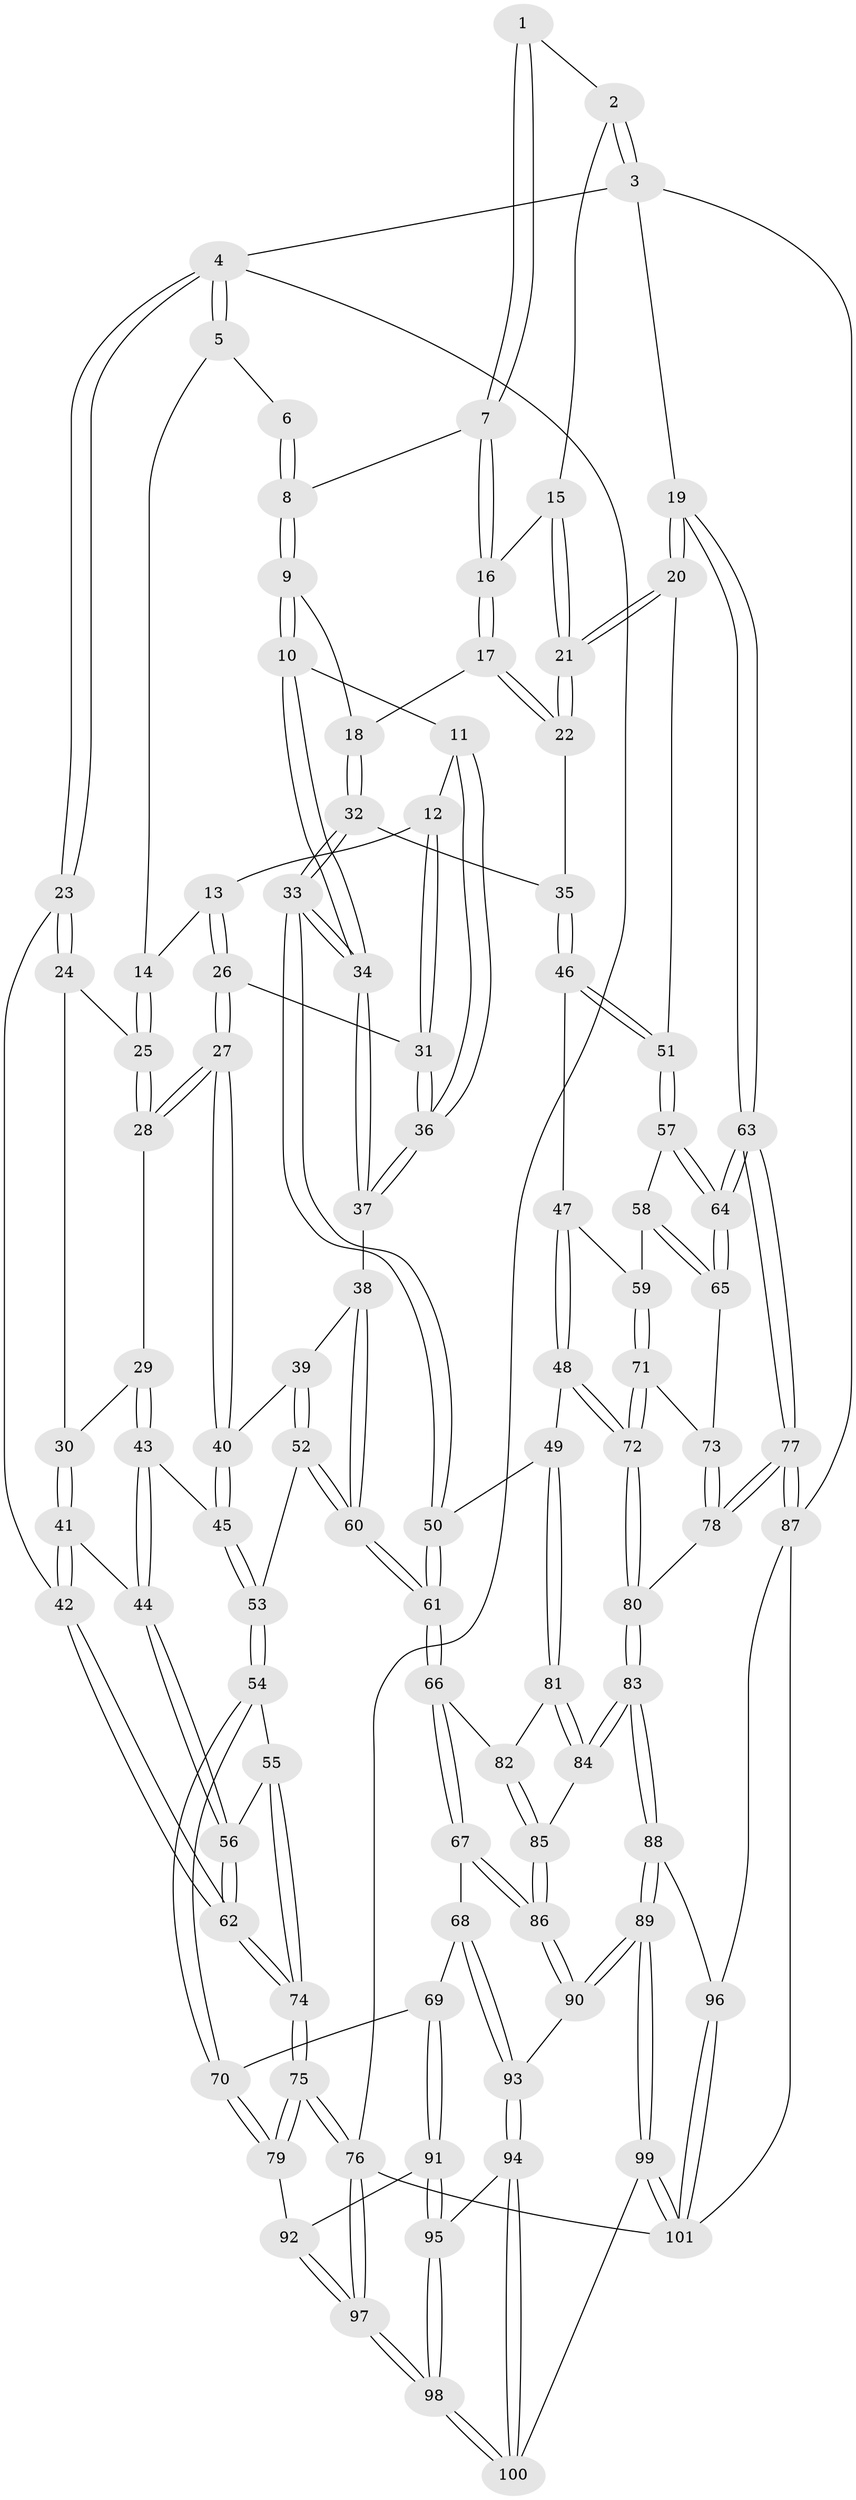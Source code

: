 // Generated by graph-tools (version 1.1) at 2025/38/03/09/25 02:38:48]
// undirected, 101 vertices, 249 edges
graph export_dot {
graph [start="1"]
  node [color=gray90,style=filled];
  1 [pos="+0.8263815468301585+0"];
  2 [pos="+1+0"];
  3 [pos="+1+0"];
  4 [pos="+0+0"];
  5 [pos="+0.3370193409146137+0"];
  6 [pos="+0.4443892171673211+0"];
  7 [pos="+0.6911896868868829+0.09874552760098314"];
  8 [pos="+0.5724528638601616+0.08318287323146303"];
  9 [pos="+0.5559095965014987+0.1362016197164302"];
  10 [pos="+0.47559798011394977+0.2034908114805569"];
  11 [pos="+0.4742422114074024+0.20311837431988897"];
  12 [pos="+0.3882445959114954+0.16436873716275133"];
  13 [pos="+0.27276339195110405+0.0390692438044099"];
  14 [pos="+0.2723516841079315+0.03845114735427823"];
  15 [pos="+0.8556009277139031+0.09538908764555748"];
  16 [pos="+0.7403914588893613+0.1382448660644614"];
  17 [pos="+0.7314064868430166+0.1910817290757894"];
  18 [pos="+0.6078629839629495+0.2091720752177845"];
  19 [pos="+1+0.3543503308423797"];
  20 [pos="+0.9837132539915752+0.31899914793176926"];
  21 [pos="+0.9364046430609927+0.28235964472353564"];
  22 [pos="+0.7457049157362017+0.26679970932867164"];
  23 [pos="+0+0"];
  24 [pos="+0.03963971056412654+0.08250656038281595"];
  25 [pos="+0.2152070514189396+0.0868496475889543"];
  26 [pos="+0.30908117740531293+0.2868371073750418"];
  27 [pos="+0.2620586825921998+0.31187621028026735"];
  28 [pos="+0.15282914358802455+0.24369079919805844"];
  29 [pos="+0.12607521577798916+0.2616896855220478"];
  30 [pos="+0.07090636601726581+0.2564066853811997"];
  31 [pos="+0.3490665648059173+0.2885048511074756"];
  32 [pos="+0.6138356908160271+0.3207355428919445"];
  33 [pos="+0.5191512846935101+0.3734363314082024"];
  34 [pos="+0.5156021635428681+0.3710730155664963"];
  35 [pos="+0.7045488560676625+0.32090106436602805"];
  36 [pos="+0.361664395756141+0.29760519763749527"];
  37 [pos="+0.4218720960151134+0.3683078173878282"];
  38 [pos="+0.4035853484710248+0.38084882286984134"];
  39 [pos="+0.3046255877789789+0.3957041823400351"];
  40 [pos="+0.26301671119472986+0.3328098426956253"];
  41 [pos="+0+0.2659108850135902"];
  42 [pos="+0+0.26370448599650237"];
  43 [pos="+0.1261567206380882+0.3364554798018766"];
  44 [pos="+0.08645817390535374+0.4043573282289743"];
  45 [pos="+0.19933675598029488+0.40215867512278214"];
  46 [pos="+0.7281628380144998+0.37156366104212074"];
  47 [pos="+0.7279524570835337+0.3734037580937912"];
  48 [pos="+0.6112406038997851+0.5197236488595574"];
  49 [pos="+0.6021511560943417+0.5203794803566477"];
  50 [pos="+0.5411093370470019+0.47385250332741613"];
  51 [pos="+0.8659923619605435+0.3962725844707216"];
  52 [pos="+0.2762324639651617+0.4611516954441747"];
  53 [pos="+0.20527538811873614+0.4556769824525253"];
  54 [pos="+0.12360559531214507+0.5220889208855334"];
  55 [pos="+0.11966429407022904+0.5181696642948983"];
  56 [pos="+0.08579173899575983+0.40625367008756064"];
  57 [pos="+0.8405526764036955+0.44820799708654463"];
  58 [pos="+0.8385565515179827+0.4502028149228779"];
  59 [pos="+0.7647858215880304+0.49124046173108116"];
  60 [pos="+0.3394657815884163+0.5375225854541252"];
  61 [pos="+0.3619629785439584+0.6055610477088598"];
  62 [pos="+0+0.40256737798560716"];
  63 [pos="+1+0.6287117265119454"];
  64 [pos="+0.9399467387809747+0.5559561688771032"];
  65 [pos="+0.8562726350256304+0.5451789546811925"];
  66 [pos="+0.3603401472811968+0.6108817430994777"];
  67 [pos="+0.32045175059089415+0.6636199839511161"];
  68 [pos="+0.28611465585899093+0.6761905154471468"];
  69 [pos="+0.22062167184701809+0.67855868070589"];
  70 [pos="+0.13367176470226477+0.6052139847363827"];
  71 [pos="+0.7426214854224459+0.5413543474353153"];
  72 [pos="+0.7376776942228888+0.5457138883485285"];
  73 [pos="+0.8455738502097954+0.5475326001757084"];
  74 [pos="+0+0.43787410965842277"];
  75 [pos="+0+0.6857012059702828"];
  76 [pos="+0+1"];
  77 [pos="+1+0.7011879571392016"];
  78 [pos="+0.8233731458461735+0.7181455565675462"];
  79 [pos="+0+0.6868212571996553"];
  80 [pos="+0.7768719145711295+0.7246564162473851"];
  81 [pos="+0.5910321777636688+0.6168678176217152"];
  82 [pos="+0.529308507249017+0.6627349885296774"];
  83 [pos="+0.7358220459396998+0.7602379924268048"];
  84 [pos="+0.6800802823129272+0.7231425117844598"];
  85 [pos="+0.5318264486287775+0.728587745193658"];
  86 [pos="+0.4793363182902825+0.8295819298397153"];
  87 [pos="+1+0.7242289057328017"];
  88 [pos="+0.690624436517298+0.9060501131285637"];
  89 [pos="+0.6525904919528627+0.9767459149227063"];
  90 [pos="+0.48458324840214806+0.847111087399299"];
  91 [pos="+0.1502311431642185+0.7955941203948569"];
  92 [pos="+0.06589181563021416+0.7922165101033715"];
  93 [pos="+0.311926515149094+0.9319738998742408"];
  94 [pos="+0.28370578268184543+0.9684826677552739"];
  95 [pos="+0.15416850561413217+0.8254773841578477"];
  96 [pos="+0.9839901866598119+0.8593716942605565"];
  97 [pos="+0+1"];
  98 [pos="+0+1"];
  99 [pos="+0.6765407260371911+1"];
  100 [pos="+0.24349224482741066+1"];
  101 [pos="+0.7036631222124189+1"];
  1 -- 2;
  1 -- 7;
  1 -- 7;
  2 -- 3;
  2 -- 3;
  2 -- 15;
  3 -- 4;
  3 -- 19;
  3 -- 87;
  4 -- 5;
  4 -- 5;
  4 -- 23;
  4 -- 23;
  4 -- 76;
  5 -- 6;
  5 -- 14;
  6 -- 8;
  6 -- 8;
  7 -- 8;
  7 -- 16;
  7 -- 16;
  8 -- 9;
  8 -- 9;
  9 -- 10;
  9 -- 10;
  9 -- 18;
  10 -- 11;
  10 -- 34;
  10 -- 34;
  11 -- 12;
  11 -- 36;
  11 -- 36;
  12 -- 13;
  12 -- 31;
  12 -- 31;
  13 -- 14;
  13 -- 26;
  13 -- 26;
  14 -- 25;
  14 -- 25;
  15 -- 16;
  15 -- 21;
  15 -- 21;
  16 -- 17;
  16 -- 17;
  17 -- 18;
  17 -- 22;
  17 -- 22;
  18 -- 32;
  18 -- 32;
  19 -- 20;
  19 -- 20;
  19 -- 63;
  19 -- 63;
  20 -- 21;
  20 -- 21;
  20 -- 51;
  21 -- 22;
  21 -- 22;
  22 -- 35;
  23 -- 24;
  23 -- 24;
  23 -- 42;
  24 -- 25;
  24 -- 30;
  25 -- 28;
  25 -- 28;
  26 -- 27;
  26 -- 27;
  26 -- 31;
  27 -- 28;
  27 -- 28;
  27 -- 40;
  27 -- 40;
  28 -- 29;
  29 -- 30;
  29 -- 43;
  29 -- 43;
  30 -- 41;
  30 -- 41;
  31 -- 36;
  31 -- 36;
  32 -- 33;
  32 -- 33;
  32 -- 35;
  33 -- 34;
  33 -- 34;
  33 -- 50;
  33 -- 50;
  34 -- 37;
  34 -- 37;
  35 -- 46;
  35 -- 46;
  36 -- 37;
  36 -- 37;
  37 -- 38;
  38 -- 39;
  38 -- 60;
  38 -- 60;
  39 -- 40;
  39 -- 52;
  39 -- 52;
  40 -- 45;
  40 -- 45;
  41 -- 42;
  41 -- 42;
  41 -- 44;
  42 -- 62;
  42 -- 62;
  43 -- 44;
  43 -- 44;
  43 -- 45;
  44 -- 56;
  44 -- 56;
  45 -- 53;
  45 -- 53;
  46 -- 47;
  46 -- 51;
  46 -- 51;
  47 -- 48;
  47 -- 48;
  47 -- 59;
  48 -- 49;
  48 -- 72;
  48 -- 72;
  49 -- 50;
  49 -- 81;
  49 -- 81;
  50 -- 61;
  50 -- 61;
  51 -- 57;
  51 -- 57;
  52 -- 53;
  52 -- 60;
  52 -- 60;
  53 -- 54;
  53 -- 54;
  54 -- 55;
  54 -- 70;
  54 -- 70;
  55 -- 56;
  55 -- 74;
  55 -- 74;
  56 -- 62;
  56 -- 62;
  57 -- 58;
  57 -- 64;
  57 -- 64;
  58 -- 59;
  58 -- 65;
  58 -- 65;
  59 -- 71;
  59 -- 71;
  60 -- 61;
  60 -- 61;
  61 -- 66;
  61 -- 66;
  62 -- 74;
  62 -- 74;
  63 -- 64;
  63 -- 64;
  63 -- 77;
  63 -- 77;
  64 -- 65;
  64 -- 65;
  65 -- 73;
  66 -- 67;
  66 -- 67;
  66 -- 82;
  67 -- 68;
  67 -- 86;
  67 -- 86;
  68 -- 69;
  68 -- 93;
  68 -- 93;
  69 -- 70;
  69 -- 91;
  69 -- 91;
  70 -- 79;
  70 -- 79;
  71 -- 72;
  71 -- 72;
  71 -- 73;
  72 -- 80;
  72 -- 80;
  73 -- 78;
  73 -- 78;
  74 -- 75;
  74 -- 75;
  75 -- 76;
  75 -- 76;
  75 -- 79;
  75 -- 79;
  76 -- 97;
  76 -- 97;
  76 -- 101;
  77 -- 78;
  77 -- 78;
  77 -- 87;
  77 -- 87;
  78 -- 80;
  79 -- 92;
  80 -- 83;
  80 -- 83;
  81 -- 82;
  81 -- 84;
  81 -- 84;
  82 -- 85;
  82 -- 85;
  83 -- 84;
  83 -- 84;
  83 -- 88;
  83 -- 88;
  84 -- 85;
  85 -- 86;
  85 -- 86;
  86 -- 90;
  86 -- 90;
  87 -- 96;
  87 -- 101;
  88 -- 89;
  88 -- 89;
  88 -- 96;
  89 -- 90;
  89 -- 90;
  89 -- 99;
  89 -- 99;
  90 -- 93;
  91 -- 92;
  91 -- 95;
  91 -- 95;
  92 -- 97;
  92 -- 97;
  93 -- 94;
  93 -- 94;
  94 -- 95;
  94 -- 100;
  94 -- 100;
  95 -- 98;
  95 -- 98;
  96 -- 101;
  96 -- 101;
  97 -- 98;
  97 -- 98;
  98 -- 100;
  98 -- 100;
  99 -- 100;
  99 -- 101;
  99 -- 101;
}
